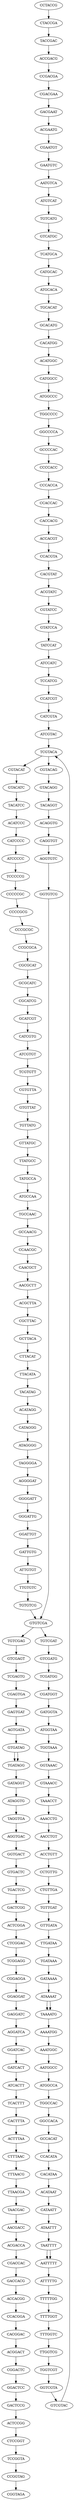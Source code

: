 digraph G {
	ACCACGT -> CCACGTA
	CCACCAC -> CACCACG
	CGATGGT -> GATGGTA
	TTTTGGT -> TTTGGTC
	ACTCGGA -> CTCGGAG
	CGGAGGA -> GGAGGAT
	ATAGGTG -> TAGGTGA
	TAAAATG -> AAAATGG
	TATGCCA -> ATGCCAA
	TACAGGT -> ACAGGTG
	CAACGCT -> AACGCTT
	TGACTCG -> GACTCGG
	AGGTGTC -> GGTGTCG
	ACGTATC -> CGTATCC
	TGGTCGT -> GGTCGTA
	CCAACGC -> CAACGCT
	TGTTGAT -> GTTGATA
	CTCGGAG -> TCGGAGG
	TGATAAA -> GATAAAA
	GGCCACA -> GCCACAT
	ATAATTT -> TAATTTT
	ATGGTAA -> TGGTAAA
	GTAAACC -> TAAACCT
	ACAGGTG -> CAGGTGT
	ATCCCCC -> TCCCCCG
	ATAAAAT -> TAAAATG
	ATAAAAT -> TAAAATG
	AATGGCC -> ATGGCCA
	AGGTGAC -> GGTGACT
	GATGGTA -> ATGGTAA
	GCACATG -> CACATGG
	GGATCAC -> GATCACT
	TGATAGG -> GATAGGT
	CACCACG -> ACCACGT
	ATCACTT -> TCACTTT
	CGTACAT -> GTACATC
	TTAACGA -> TAACGAC
	TCGTGTT -> CGTGTTA
	TCGTACA -> CGTACAT
	TCGTACA -> CGTACAG
	CACATGG -> ACATGGC
	CTCCGGT -> TCCGGTA
	AGTGATA -> GTGATAG
	TCATGCA -> CATGCAC
	TGTCATG -> GTCATGC
	CACATAA -> ACATAAT
	ACGCTTA -> CGCTTAC
	TTGATAA -> TGATAAA
	CCCGCGC -> CCGCGCA
	CCACGTA -> CACGTAT
	GTCGATG -> TCGATGG
	GCATCGT -> CATCGTG
	ACTTTAA -> CTTTAAC
	TACCGAC -> ACCGACG
	TCGAGTG -> CGAGTGA
	AGGGGAT -> GGGGATT
	GGAGGAT -> GAGGATC
	CACGTAT -> ACGTATC
	CACTTTA -> ACTTTAA
	CTACCGA -> TACCGAC
	CCGCGCA -> CGCGCAT
	TACATCC -> ACATCCC
	CCACATA -> CACATAA
	CTTTAAC -> TTTAACG
	ACGACCA -> CGACCAC
	CGAGTGA -> GAGTGAT
	ATAGGGG -> TAGGGGA
	GGTCGTA -> GTCGTAC
	CATCGTG -> ATCGTGT
	TGTGTCG -> GTGTCGA
	GTGTCGA -> TGTCGAT
	GTGTCGA -> TGTCGAG
	GTCGTAC -> TCGTACA
	CGCGCAT -> GCGCATC
	CCCCACC -> CCCACCA
	CCACGGA -> CACGGAC
	GGTAAAC -> GTAAACC
	TGGCCAC -> GGCCACA
	AAAATGG -> AAATGGC
	TTTAACG -> TTAACGA
	TACATAG -> ACATAGG
	AATGTCA -> ATGTCAT
	TCGGAGG -> CGGAGGA
	GATAGGT -> ATAGGTG
	CATAATT -> ATAATTT
	AAACCTG -> AACCTGT
	ATTGTGT -> TTGTGTC
	CATCGTA -> ATCGTAC
	CCGACGA -> CGACGAA
	TAACGAC -> AACGACC
	GTGACTC -> TGACTCG
	TTGTGTC -> TGTGTCG
	GACGAAT -> ACGAATG
	ATGGCCC -> TGGCCCC
	AATTTTT -> ATTTTTG
	ATCCATC -> TCCATCG
	CTGTTGA -> TGTTGAT
	ATCGTAC -> TCGTACA
	ACGGACT -> CGGACTC
	TGGTAAA -> GGTAAAC
	CGTATCC -> GTATCCA
	GTATCCA -> TATCCAT
	GCCAACG -> CCAACGC
	GTCATGC -> TCATGCA
	ACATAAT -> CATAATT
	GATCACT -> ATCACTT
	GTGATAG -> TGATAGG
	GTGATAG -> TGATAGG
	TGTCGAT -> GTCGATG
	CGGACTC -> GGACTCC
	GAGTGAT -> AGTGATA
	AACGCTT -> ACGCTTA
	GAGGATC -> AGGATCA
	CGAATGT -> GAATGTC
	ACATAGG -> CATAGGG
	CATCCCC -> ATCCCCC
	GTACATC -> TACATCC
	TGCCAAC -> GCCAACG
	AACCTGT -> ACCTGTT
	CGTGTTA -> GTGTTAT
	GGGATTG -> GGATTGT
	AGGATCA -> GGATCAC
	TTTTTGG -> TTTTGGT
	TAATTTT -> AATTTTT
	TAATTTT -> AATTTTT
	TAGGGGA -> AGGGGAT
	GGATTGT -> GATTGTG
	GGTGACT -> GTGACTC
	CCGGTAG -> CGGTAGA
	ATCGTGT -> TCGTGTT
	ACCGACG -> CCGACGA
	ATGCCAA -> TGCCAAC
	CGACCAC -> GACCACG
	TCGATGG -> CGATGGT
	GTTGATA -> TTGATAA
	TTATGCC -> TATGCCA
	GGACTCC -> GACTCCG
	CCTACCG -> CTACCGA
	CGACGAA -> GACGAAT
	ACTCCGG -> CTCCGGT
	CATAGGG -> ATAGGGG
	TGCACAT -> GCACATG
	ACCTGTT -> CCTGTTG
	GATAAAA -> ATAAAAT
	TCCGGTA -> CCGGTAG
	GACTCGG -> ACTCGGA
	CATGCAC -> ATGCACA
	ACATGGC -> CATGGCC
	GGCCCCA -> GCCCCAC
	CCTGTTG -> CTGTTGA
	GTGTTAT -> TGTTATG
	CAGGTGT -> AGGTGTC
	TTTGGTC -> TTGGTCG
	GAATGTC -> AATGTCA
	TTACATA -> TACATAG
	TATCCAT -> ATCCATC
	GCGCATC -> CGCATCG
	TAAACCT -> AAACCTG
	CCATCGT -> CATCGTA
	TTGGTCG -> TGGTCGT
	ACCACGG -> CCACGGA
	GATTGTG -> ATTGTGT
	ATTTTTG -> TTTTTGG
	TGGCCCC -> GGCCCCA
	GCCCCAC -> CCCCACC
	TGTCGAG -> GTCGAGT
	CCCACCA -> CCACCAC
	ACGAATG -> CGAATGT
	AACGACC -> ACGACCA
	CTTACAT -> TTACATA
	GTACAGG -> TACAGGT
	TCCCCCG -> CCCCCGC
	TGTTATG -> GTTATGC
	CGCTTAC -> GCTTACA
	GGGGATT -> GGGATTG
	CCCCCGC -> CCCCGCG
	GACCACG -> ACCACGG
	GCCACAT -> CCACATA
	GCTTACA -> CTTACAT
	CACGGAC -> ACGGACT
	ATGGCCA -> TGGCCAC
	CGTACAG -> GTACAGG
	CGCATCG -> GCATCGT
	TCACTTT -> CACTTTA
	GTCGAGT -> TCGAGTG
	CCCCGCG -> CCCGCGC
	ACATCCC -> CATCCCC
	CATGGCC -> ATGGCCC
	GGTGTCG -> GTGTCGA
	GACTCCG -> ACTCCGG
	AAATGGC -> AATGGCC
	GTTATGC -> TTATGCC
	ATGCACA -> TGCACAT
	TAGGTGA -> AGGTGAC
	ATGTCAT -> TGTCATG
	TCCATCG -> CCATCGT
}
